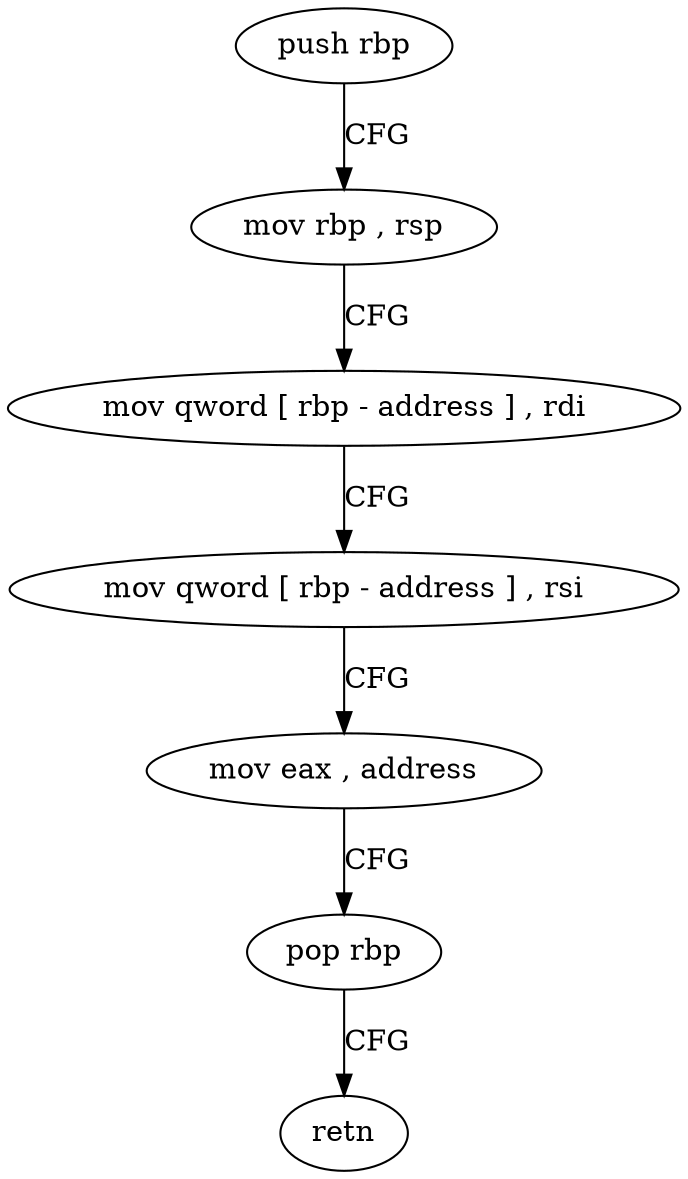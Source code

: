 digraph "func" {
"4306896" [label = "push rbp" ]
"4306897" [label = "mov rbp , rsp" ]
"4306900" [label = "mov qword [ rbp - address ] , rdi" ]
"4306904" [label = "mov qword [ rbp - address ] , rsi" ]
"4306908" [label = "mov eax , address" ]
"4306913" [label = "pop rbp" ]
"4306914" [label = "retn" ]
"4306896" -> "4306897" [ label = "CFG" ]
"4306897" -> "4306900" [ label = "CFG" ]
"4306900" -> "4306904" [ label = "CFG" ]
"4306904" -> "4306908" [ label = "CFG" ]
"4306908" -> "4306913" [ label = "CFG" ]
"4306913" -> "4306914" [ label = "CFG" ]
}
